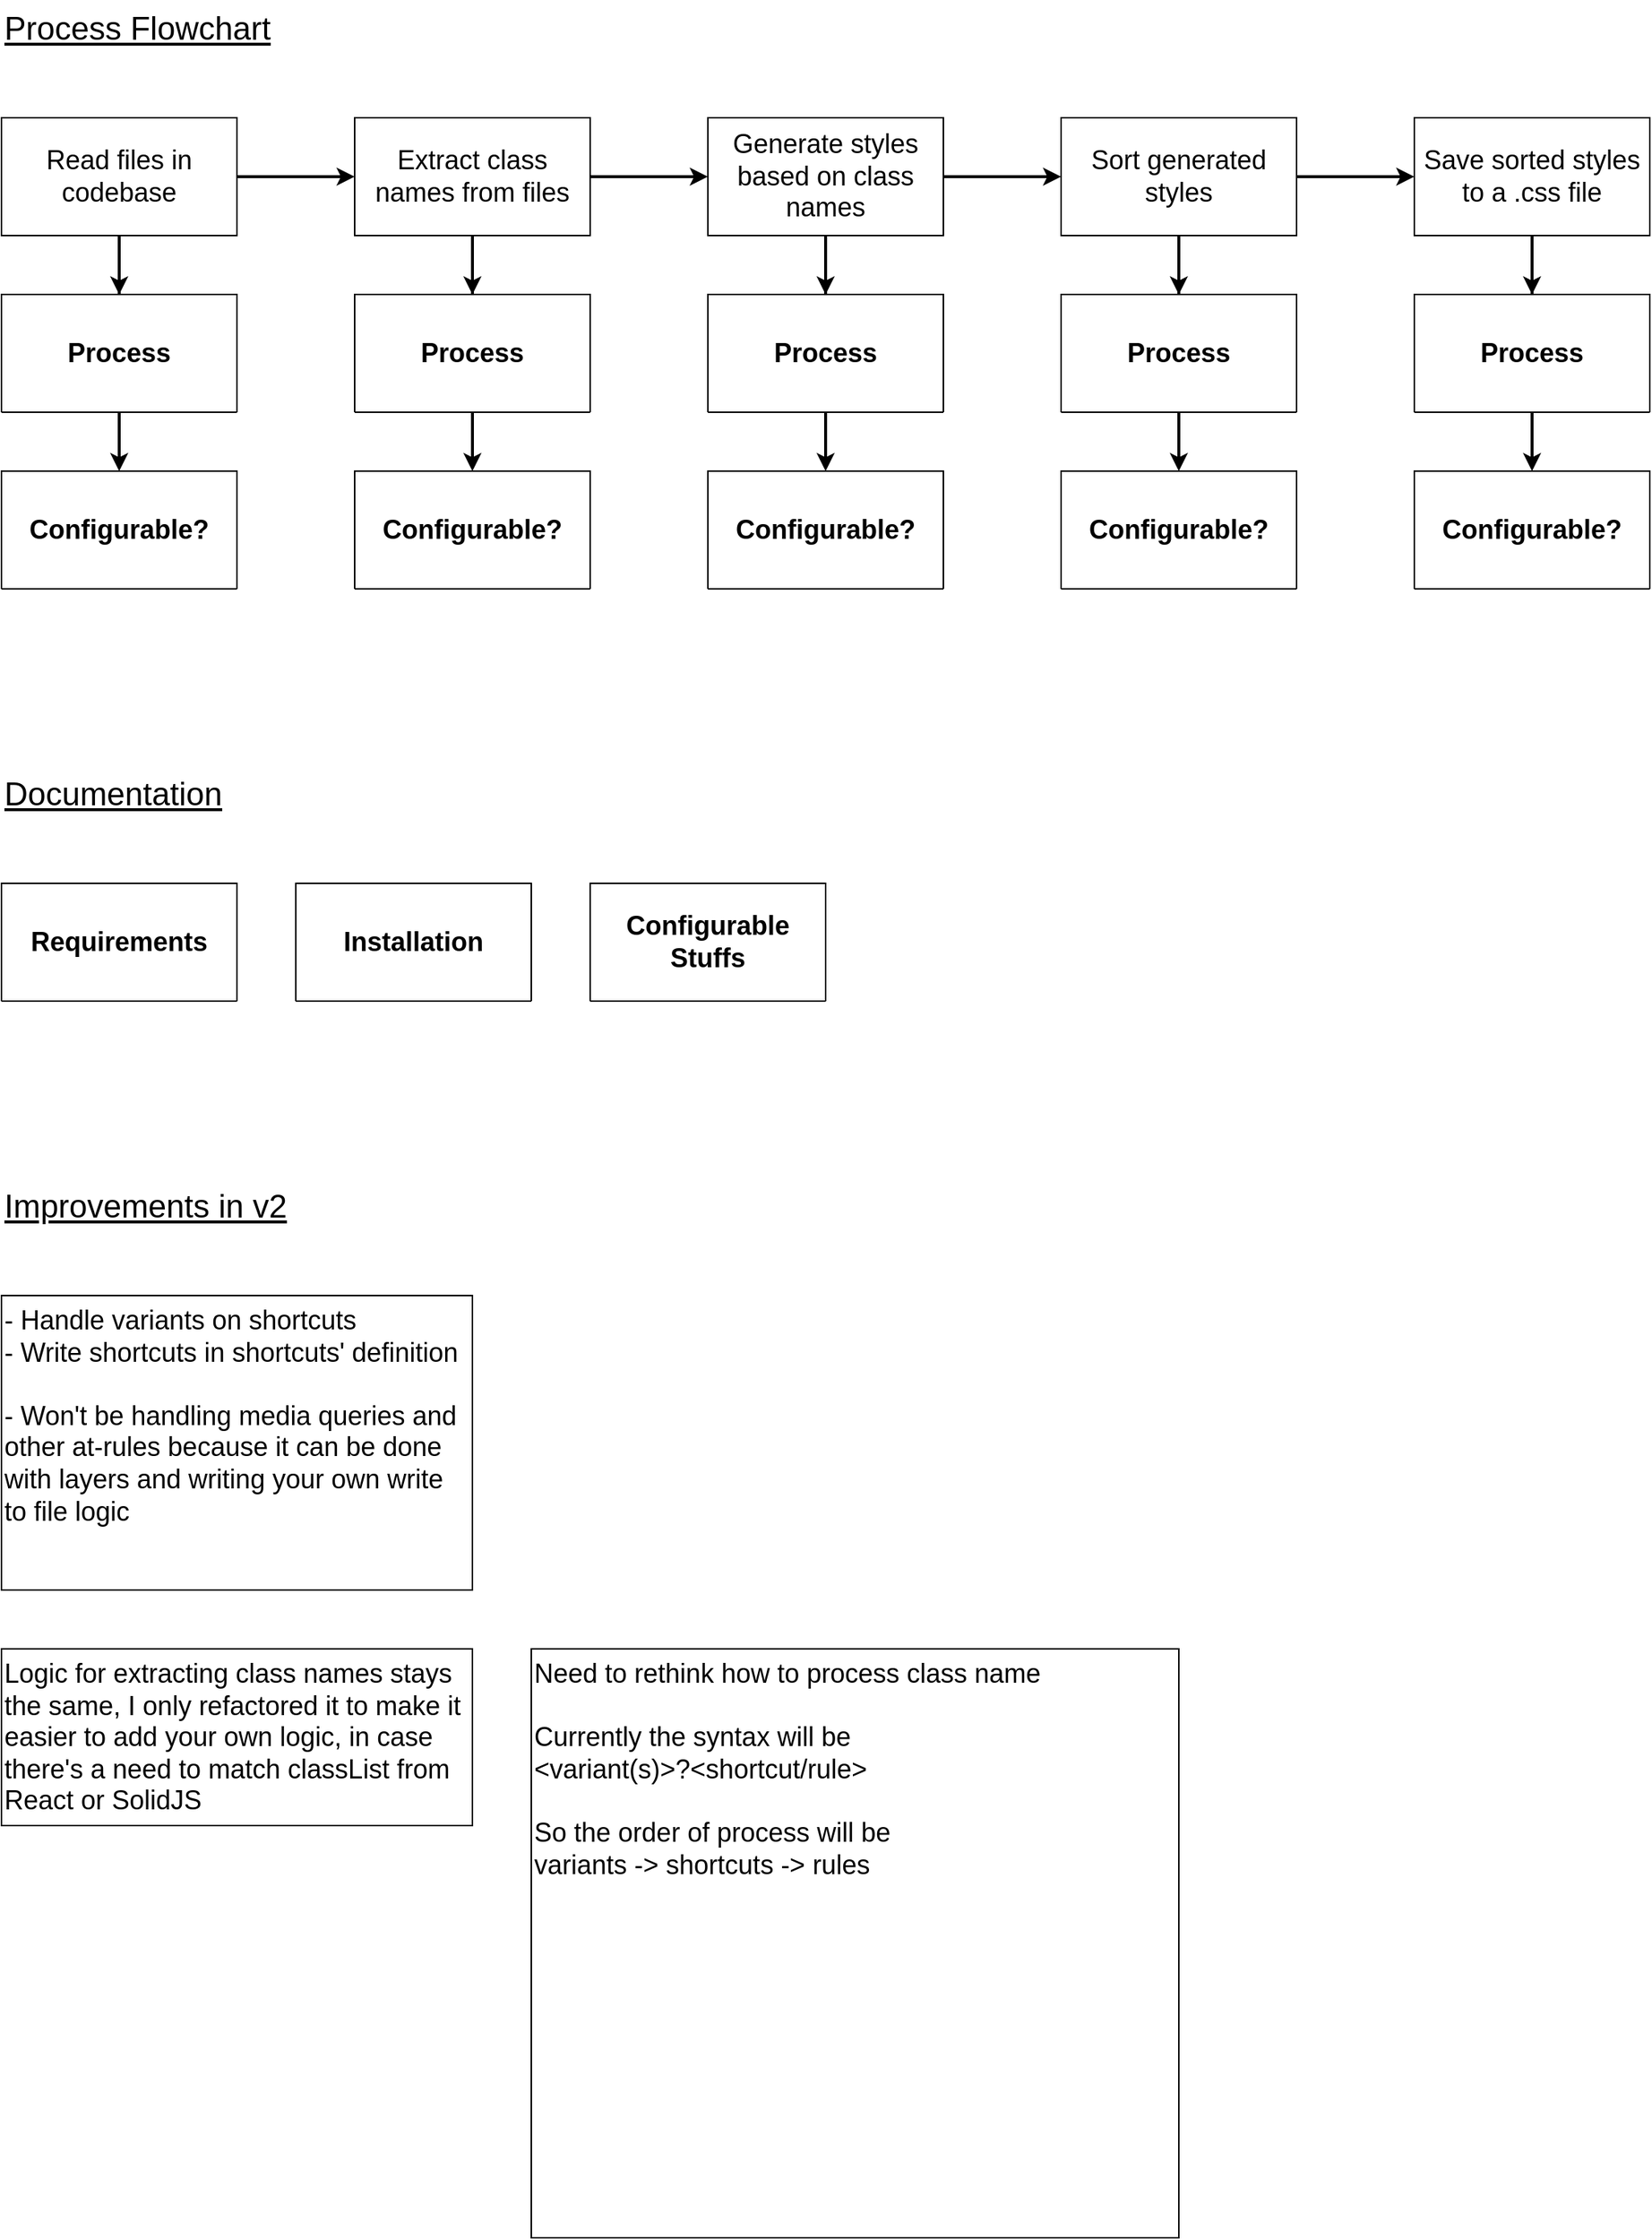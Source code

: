 <mxfile>
    <diagram id="x08ugheSv0ZatPznFa_V" name="General Process">
        <mxGraphModel dx="982" dy="602" grid="1" gridSize="10" guides="0" tooltips="1" connect="1" arrows="1" fold="1" page="1" pageScale="1" pageWidth="1200" pageHeight="1920" math="0" shadow="0">
            <root>
                <mxCell id="0"/>
                <mxCell id="1" parent="0"/>
                <mxCell id="2" value="Process Flowchart" style="text;html=1;strokeColor=none;fillColor=none;align=left;verticalAlign=middle;rounded=0;fontSize=22;fontStyle=4" parent="1" vertex="1">
                    <mxGeometry x="40" y="40" width="120" height="40" as="geometry"/>
                </mxCell>
                <mxCell id="16" style="edgeStyle=none;html=1;entryX=0.5;entryY=0;entryDx=0;entryDy=0;strokeWidth=2;fontSize=18;exitX=0.5;exitY=1;exitDx=0;exitDy=0;" parent="1" source="3" target="23" edge="1">
                    <mxGeometry relative="1" as="geometry"/>
                </mxCell>
                <mxCell id="33" style="edgeStyle=none;html=1;exitX=0.5;exitY=1;exitDx=0;exitDy=0;entryX=0.5;entryY=0;entryDx=0;entryDy=0;strokeWidth=2;fontSize=18;" parent="1" source="3" target="31" edge="1">
                    <mxGeometry relative="1" as="geometry"/>
                </mxCell>
                <mxCell id="3" value="Read files in codebase" style="rounded=0;whiteSpace=wrap;html=1;fontSize=18;" parent="1" vertex="1">
                    <mxGeometry x="40" y="120" width="160" height="80" as="geometry"/>
                </mxCell>
                <mxCell id="10" style="edgeStyle=none;html=1;entryX=0;entryY=0.5;entryDx=0;entryDy=0;strokeWidth=2;fontSize=18;" parent="1" source="4" target="5" edge="1">
                    <mxGeometry relative="1" as="geometry"/>
                </mxCell>
                <mxCell id="17" style="edgeStyle=none;html=1;entryX=0.5;entryY=0;entryDx=0;entryDy=0;strokeWidth=2;fontSize=18;exitX=0.5;exitY=1;exitDx=0;exitDy=0;" parent="1" source="4" target="22" edge="1">
                    <mxGeometry relative="1" as="geometry">
                        <Array as="points"/>
                    </mxGeometry>
                </mxCell>
                <mxCell id="28" style="edgeStyle=none;html=1;exitX=0.5;exitY=1;exitDx=0;exitDy=0;entryX=0.5;entryY=0;entryDx=0;entryDy=0;strokeWidth=2;fontSize=18;" parent="1" source="4" target="25" edge="1">
                    <mxGeometry relative="1" as="geometry"/>
                </mxCell>
                <mxCell id="4" value="Extract class names from files" style="rounded=0;whiteSpace=wrap;html=1;fontSize=18;" parent="1" vertex="1">
                    <mxGeometry x="280" y="120" width="160" height="80" as="geometry"/>
                </mxCell>
                <mxCell id="11" style="edgeStyle=none;html=1;entryX=0;entryY=0.5;entryDx=0;entryDy=0;strokeWidth=2;fontSize=18;" parent="1" source="5" target="6" edge="1">
                    <mxGeometry relative="1" as="geometry"/>
                </mxCell>
                <mxCell id="15" style="edgeStyle=none;html=1;strokeWidth=2;fontSize=18;entryX=0.5;entryY=0;entryDx=0;entryDy=0;exitX=0.5;exitY=1;exitDx=0;exitDy=0;" parent="1" source="5" target="29" edge="1">
                    <mxGeometry relative="1" as="geometry">
                        <mxPoint x="120" y="440" as="targetPoint"/>
                        <Array as="points"/>
                    </mxGeometry>
                </mxCell>
                <mxCell id="36" style="edgeStyle=none;html=1;exitX=0.5;exitY=1;exitDx=0;exitDy=0;entryX=0.5;entryY=0;entryDx=0;entryDy=0;strokeWidth=2;fontSize=18;" parent="1" source="5" target="34" edge="1">
                    <mxGeometry relative="1" as="geometry"/>
                </mxCell>
                <mxCell id="5" value="Generate styles based on class names" style="rounded=0;whiteSpace=wrap;html=1;fontSize=18;" parent="1" vertex="1">
                    <mxGeometry x="520" y="120" width="160" height="80" as="geometry"/>
                </mxCell>
                <mxCell id="12" style="edgeStyle=none;html=1;entryX=0;entryY=0.5;entryDx=0;entryDy=0;strokeWidth=2;fontSize=18;" parent="1" source="6" target="7" edge="1">
                    <mxGeometry relative="1" as="geometry"/>
                </mxCell>
                <mxCell id="42" style="edgeStyle=none;html=1;exitX=0.5;exitY=1;exitDx=0;exitDy=0;entryX=0.5;entryY=0;entryDx=0;entryDy=0;strokeWidth=2;fontSize=18;" parent="1" source="6" target="40" edge="1">
                    <mxGeometry relative="1" as="geometry"/>
                </mxCell>
                <mxCell id="45" style="edgeStyle=none;html=1;exitX=0.5;exitY=1;exitDx=0;exitDy=0;entryX=0.5;entryY=0;entryDx=0;entryDy=0;strokeWidth=2;fontSize=18;" parent="1" source="6" target="43" edge="1">
                    <mxGeometry relative="1" as="geometry"/>
                </mxCell>
                <mxCell id="6" value="Sort generated styles" style="rounded=0;whiteSpace=wrap;html=1;fontSize=18;" parent="1" vertex="1">
                    <mxGeometry x="760" y="120" width="160" height="80" as="geometry"/>
                </mxCell>
                <mxCell id="48" style="edgeStyle=none;html=1;exitX=0.5;exitY=1;exitDx=0;exitDy=0;entryX=0.5;entryY=0;entryDx=0;entryDy=0;strokeWidth=2;fontSize=18;" parent="1" source="7" target="46" edge="1">
                    <mxGeometry relative="1" as="geometry"/>
                </mxCell>
                <mxCell id="51" style="edgeStyle=none;html=1;exitX=0.5;exitY=1;exitDx=0;exitDy=0;entryX=0.5;entryY=0;entryDx=0;entryDy=0;strokeWidth=2;fontSize=18;" parent="1" source="7" target="49" edge="1">
                    <mxGeometry relative="1" as="geometry"/>
                </mxCell>
                <mxCell id="7" value="Save sorted styles to a .css file" style="rounded=0;whiteSpace=wrap;html=1;fontSize=18;" parent="1" vertex="1">
                    <mxGeometry x="1000" y="120" width="160" height="80" as="geometry"/>
                </mxCell>
                <mxCell id="9" value="" style="endArrow=classic;html=1;fontSize=18;strokeWidth=2;exitX=1;exitY=0.5;exitDx=0;exitDy=0;entryX=0;entryY=0.5;entryDx=0;entryDy=0;" parent="1" source="3" target="4" edge="1">
                    <mxGeometry width="50" height="50" relative="1" as="geometry">
                        <mxPoint x="210" y="170" as="sourcePoint"/>
                        <mxPoint x="240" y="160" as="targetPoint"/>
                    </mxGeometry>
                </mxCell>
                <mxCell id="53" value="Documentation" style="text;html=1;strokeColor=none;fillColor=none;align=left;verticalAlign=middle;rounded=0;fontSize=22;fontStyle=4" parent="1" vertex="1">
                    <mxGeometry x="40" y="560" width="120" height="40" as="geometry"/>
                </mxCell>
                <mxCell id="54" value="Requirements" style="swimlane;whiteSpace=wrap;html=1;fontSize=18;startSize=80;" parent="1" vertex="1" collapsed="1">
                    <mxGeometry x="40" y="640" width="160" height="80" as="geometry">
                        <mxRectangle x="40" y="640" width="160" height="240" as="alternateBounds"/>
                    </mxGeometry>
                </mxCell>
                <mxCell id="55" value="Node.js&lt;br&gt;&lt;br&gt;npm packages:&lt;br&gt;- fast-glob&lt;br&gt;- cssesc&lt;br&gt;- @iconify/utils&lt;br&gt;- @iconify/json" style="rounded=0;whiteSpace=wrap;html=1;fontSize=18;align=left;verticalAlign=top;" parent="54" vertex="1">
                    <mxGeometry y="80" width="160" height="160" as="geometry"/>
                </mxCell>
                <mxCell id="57" value="Configurable Stuffs" style="swimlane;whiteSpace=wrap;html=1;fontSize=18;startSize=80;" parent="1" vertex="1" collapsed="1">
                    <mxGeometry x="440" y="640" width="160" height="80" as="geometry">
                        <mxRectangle x="440" y="640" width="440" height="480" as="alternateBounds"/>
                    </mxGeometry>
                </mxCell>
                <mxCell id="58" value="line 18 - const files - Defines the glob patterns to grab specific files&lt;br&gt;&lt;br&gt;line 193 - const shortcuts - Defines shortcuts to set multiple rules with just one class name&lt;br&gt;&lt;br&gt;line 321 to 358 - each logical section of code - Defines the rules to generate CSS styles&lt;br&gt;&lt;br&gt;line 374 - const layers - Defines layers and their order for sorting the generated CSS styles&lt;br&gt;&lt;br&gt;line 411 to 423 - each if statement - Defines special sorting cases to amend issues caused by the default sorting behavior when sorting by selectors&lt;br&gt;&lt;br&gt;line 435 - const outputFilePath - Defines the filepath to write the sorted CSS styles to" style="rounded=0;whiteSpace=wrap;html=1;fontSize=18;align=left;verticalAlign=top;" parent="57" vertex="1">
                    <mxGeometry y="80" width="440" height="400" as="geometry"/>
                </mxCell>
                <mxCell id="59" value="Installation" style="swimlane;whiteSpace=wrap;html=1;fontSize=18;startSize=80;" parent="1" vertex="1" collapsed="1">
                    <mxGeometry x="240" y="640" width="160" height="80" as="geometry">
                        <mxRectangle x="240" y="640" width="400" height="400" as="alternateBounds"/>
                    </mxGeometry>
                </mxCell>
                <mxCell id="60" value="Set up your project like you normally would&lt;br&gt;&lt;br&gt;Install npm packages specified in Requirements&lt;br&gt;&lt;br&gt;Extract to &amp;lt;project root&amp;gt;/&amp;lt;new folder&amp;gt;&lt;br&gt;&lt;br&gt;Modify package.json:&lt;br&gt;- Define a new command with the value &quot;node ./&amp;lt;new folder&amp;gt;/&amp;lt;no name yet&amp;gt;.css&quot;&lt;br&gt;&lt;br&gt;- Define new &quot;pre&quot; commands with the value &quot;npm run &amp;lt;new command&amp;gt;&quot; so that the CSS will be generated first before building your project" style="rounded=0;whiteSpace=wrap;html=1;fontSize=18;align=left;verticalAlign=top;" parent="59" vertex="1">
                    <mxGeometry y="80" width="400" height="320" as="geometry"/>
                </mxCell>
                <mxCell id="49" value="Configurable?" style="swimlane;whiteSpace=wrap;html=1;fontSize=18;startSize=80;" parent="1" vertex="1" collapsed="1">
                    <mxGeometry x="1000" y="360" width="160" height="80" as="geometry">
                        <mxRectangle x="1000" y="360" width="160" height="160" as="alternateBounds"/>
                    </mxGeometry>
                </mxCell>
                <mxCell id="50" value="No" style="rounded=0;whiteSpace=wrap;html=1;fontSize=18;align=left;verticalAlign=top;" parent="49" vertex="1">
                    <mxGeometry y="80" width="160" height="80" as="geometry"/>
                </mxCell>
                <mxCell id="43" value="Configurable?" style="swimlane;whiteSpace=wrap;html=1;fontSize=18;startSize=80;" parent="1" vertex="1" collapsed="1">
                    <mxGeometry x="760" y="360" width="160" height="80" as="geometry">
                        <mxRectangle x="760" y="360" width="280" height="240" as="alternateBounds"/>
                    </mxGeometry>
                </mxCell>
                <mxCell id="44" value="Yes&lt;br&gt;&lt;br&gt;Layers array in the object&lt;br&gt;&lt;br&gt;But special case sorting requires writing the logic yourself" style="rounded=0;whiteSpace=wrap;html=1;fontSize=18;align=left;verticalAlign=top;" parent="43" vertex="1">
                    <mxGeometry y="80" width="280" height="160" as="geometry"/>
                </mxCell>
                <mxCell id="34" value="Configurable?" style="swimlane;whiteSpace=wrap;html=1;fontSize=18;startSize=80;" parent="1" vertex="1" collapsed="1">
                    <mxGeometry x="520" y="360" width="160" height="80" as="geometry">
                        <mxRectangle x="520" y="360" width="200" height="240" as="alternateBounds"/>
                    </mxGeometry>
                </mxCell>
                <mxCell id="35" value="Yes&lt;br&gt;&lt;br&gt;Shortcuts, rules&lt;br&gt;&lt;br&gt;As for variants, it looks like you have to write the logic yourself" style="rounded=0;whiteSpace=wrap;html=1;fontSize=18;align=left;verticalAlign=top;" parent="34" vertex="1">
                    <mxGeometry y="80" width="200" height="160" as="geometry"/>
                </mxCell>
                <mxCell id="25" value="Configurable?" style="swimlane;whiteSpace=wrap;html=1;fontSize=18;startSize=80;" parent="1" vertex="1" collapsed="1">
                    <mxGeometry x="280" y="360" width="160" height="80" as="geometry">
                        <mxRectangle x="280" y="360" width="160" height="200" as="alternateBounds"/>
                    </mxGeometry>
                </mxCell>
                <mxCell id="26" value="No&lt;br&gt;&lt;br&gt;Basically need to write your own extraction logic" style="rounded=0;whiteSpace=wrap;html=1;fontSize=18;align=left;verticalAlign=top;" parent="25" vertex="1">
                    <mxGeometry y="80" width="160" height="120" as="geometry"/>
                </mxCell>
                <mxCell id="23" value="Configurable?" style="swimlane;whiteSpace=wrap;html=1;fontSize=18;startSize=80;" parent="1" vertex="1" collapsed="1">
                    <mxGeometry x="40" y="360" width="160" height="80" as="geometry">
                        <mxRectangle x="40" y="360" width="160" height="170" as="alternateBounds"/>
                    </mxGeometry>
                </mxCell>
                <mxCell id="13" value="Yes&lt;br&gt;&lt;br&gt;Glob patterns" style="rounded=0;whiteSpace=wrap;html=1;fontSize=18;align=left;verticalAlign=top;" parent="23" vertex="1">
                    <mxGeometry y="80" width="160" height="90" as="geometry"/>
                </mxCell>
                <mxCell id="46" value="Process" style="swimlane;whiteSpace=wrap;html=1;fontSize=18;startSize=80;" parent="1" vertex="1" collapsed="1">
                    <mxGeometry x="1000" y="240" width="160" height="80" as="geometry">
                        <mxRectangle x="1000" y="480" width="360" height="440" as="alternateBounds"/>
                    </mxGeometry>
                </mxCell>
                <mxCell id="47" value="Create a new string&lt;br&gt;&lt;br&gt;Then for each layer array, add a CSS comment for the layer to the string&lt;br&gt;&lt;br&gt;Then for each rule in layer array&lt;br&gt;&lt;br&gt;if isShortcut is true, build merged selectors (by checking current selector with the next selector)&lt;br&gt;&lt;br&gt;if false, build selectors individually&lt;br&gt;&lt;br&gt;Finally, write the fully built string to a file&lt;br&gt;&lt;br&gt;(Used a file stream instead)" style="rounded=0;whiteSpace=wrap;html=1;fontSize=18;align=left;verticalAlign=top;" parent="46" vertex="1">
                    <mxGeometry y="80" width="360" height="360" as="geometry"/>
                </mxCell>
                <mxCell id="40" value="Process" style="swimlane;whiteSpace=wrap;html=1;fontSize=18;startSize=80;" parent="1" vertex="1" collapsed="1">
                    <mxGeometry x="760" y="240" width="160" height="80" as="geometry">
                        <mxRectangle x="760" y="240" width="400" height="440" as="alternateBounds"/>
                    </mxGeometry>
                </mxCell>
                <mxCell id="41" value="There will be 2 sorts, first by layers, then by selector length (to handle variant specificity)&lt;br&gt;&lt;br&gt;Define an object of arrays of strings containing the order of layers, from top to bottom, each property is set to an empty array&lt;br&gt;&lt;br&gt;Then check the layer property of each object, if it matches, push it into the array&lt;br&gt;&lt;br&gt;Then sort the each layer array by extracting a part of the selector and counting its length, it should not extract the pseudos&lt;br&gt;(Not sure if this is a good way to sort by variants)&lt;br&gt;(Decided to use localeCompare(), then sort again but it handles special cases)" style="rounded=0;whiteSpace=wrap;html=1;fontSize=18;align=left;verticalAlign=top;" parent="40" vertex="1">
                    <mxGeometry y="80" width="400" height="360" as="geometry"/>
                </mxCell>
                <mxCell id="29" value="Process" style="swimlane;whiteSpace=wrap;html=1;fontSize=18;startSize=80;" parent="1" vertex="1" collapsed="1">
                    <mxGeometry x="520" y="240" width="160" height="80" as="geometry">
                        <mxRectangle x="520" y="240" width="840" height="1560" as="alternateBounds"/>
                    </mxGeometry>
                </mxCell>
                <mxCell id="18" value="The extracted class names can be either a shortcut or a rule&lt;br&gt;&lt;br&gt;A shortcut is a replacement of writing a bunch of rules&lt;br&gt;A rule is what decides the style to generate&lt;br&gt;&lt;br&gt;So need to check for shortcuts first, before checking for rules&lt;br&gt;&lt;br&gt;Start by making an array for storing objects with these properties:&lt;br&gt;- className - It's the same one from extracted class names&lt;br&gt;- isShortcut - A flag&lt;br&gt;- layer - Used to sort the styles by layers&lt;br&gt;- rules - An array of strings, used by shortcuts to populate the rules it replaces, rules by themselves are simply copied into it&lt;br&gt;- variantTransformations - An array of arrays of functions, used in storing variant transformations, to be applied to rules when generating style (wait, this feels not needed)&lt;br&gt;- generatedStyles - An array of objects with selector and body properties, done so to allow style merging&lt;br&gt;&lt;br&gt;Then define an object of shortcut definitions, key is the shortcut, value is the rules it replaces&lt;br&gt;&lt;br&gt;Then for each class name, check if it matches a shortcut, then add the value to the rules property of the object, then set layer property&lt;br&gt;&lt;br&gt;Now every class has an array of rules, this array will be used to generate styles&lt;br&gt;&lt;br&gt;But rules might contain variants, to apply combinators and pseudos&lt;br&gt;&lt;br&gt;In order to handle this, a formal syntax of the rule is required, this is what I came up with:&lt;br&gt;&amp;lt;variant(s)&amp;gt;?&amp;lt;rule&amp;gt;&lt;br&gt;&lt;br&gt;Which means for each rule, need to check for variants first, before the rule itself&lt;br&gt;&lt;br&gt;Variants:&lt;br&gt;_ - Descendant combinator&lt;br&gt;~ - Sibling combinator&lt;br&gt;&amp;gt; - Child combinator&lt;br&gt;+ - Adjacent combinator&lt;br&gt;| - Namespace combinator&lt;br&gt;: - Pseudo-class&lt;br&gt;:: - Pseudo-element&lt;br&gt;&lt;br&gt;Not sure about ID, class, and attibute selectors&lt;br&gt;&lt;br&gt;Start by extract the variants portion&lt;br&gt;&lt;br&gt;If it's not empty, proceed to check the portion&lt;br&gt;&lt;br&gt;If portion starts with &amp;lt;insert variant representation character&amp;gt;, then add the &amp;lt;appropriate vairant transformation&amp;gt; to the array, remove the matched variant from the portion, then recheck portion&lt;br&gt;&lt;br&gt;The array should be empty if the rule has no variants&lt;br&gt;&lt;br&gt;(This can be remade to create, escape and store to the selector property)&lt;br&gt;&lt;br&gt;Finally, now is the time to check each rule in the rule array of each object&lt;br&gt;&lt;br&gt;There's 2 rule that I'm using&lt;br&gt;- icon_&amp;lt;collection-name&amp;gt;_&amp;lt;icon-name&amp;gt; - This is for using Iconify's pure CSS icons&lt;br&gt;- &amp;lt;property-name&amp;gt;:&amp;lt;value_or_values&amp;gt; - Almost identical to CSS' syntax, but spaces in &amp;lt;value_or_values&amp;gt; are replaced with underscores&lt;br&gt;&lt;br&gt;Rules are placed from more specific to more generic&lt;br&gt;&lt;br&gt;If the rule match a rule syntax, perform the rule syntax's operation, then apply variants, then add to style property of object, then set the layer property if isShortcut is false&lt;br&gt;&lt;br&gt;(This can be remade to just perform the rule syntax's operation and store to the body property, then set the layer property)" style="rounded=0;whiteSpace=wrap;html=1;fontSize=18;align=left;verticalAlign=top;" parent="29" vertex="1">
                    <mxGeometry y="80" width="840" height="1480" as="geometry"/>
                </mxCell>
                <mxCell id="22" value="Process" style="swimlane;whiteSpace=wrap;html=1;fontSize=18;startSize=80;" parent="1" vertex="1" collapsed="1">
                    <mxGeometry x="280" y="240" width="160" height="80" as="geometry">
                        <mxRectangle x="280" y="240" width="400" height="440" as="alternateBounds"/>
                    </mxGeometry>
                </mxCell>
                <mxCell id="14" value="Match starting HTML tags in file&lt;br&gt;&lt;br&gt;Then match for the class attribute in the tag&lt;br&gt;&lt;br&gt;Then check what wraps the value of class attribute&lt;br&gt;&lt;br&gt;If {}, match for ``, '' and &quot;&quot;, then extract space-seperated class names in '' and &quot;&quot;, then recheck ``&lt;br&gt;&lt;br&gt;If ``, match for {}, extract space-seperated class names in ``, then recheck {}&lt;br&gt;&lt;br&gt;If '' or &quot;&quot;, extract space-seperated class names in '' or &quot;&quot;" style="rounded=0;whiteSpace=wrap;html=1;fontSize=18;align=left;verticalAlign=top;" parent="22" vertex="1">
                    <mxGeometry y="80" width="400" height="360" as="geometry"/>
                </mxCell>
                <mxCell id="31" value="Process" style="swimlane;whiteSpace=wrap;html=1;fontSize=18;startSize=80;" parent="1" vertex="1" collapsed="1">
                    <mxGeometry x="40" y="240" width="160" height="80" as="geometry">
                        <mxRectangle x="40" y="480" width="200" height="200" as="alternateBounds"/>
                    </mxGeometry>
                </mxCell>
                <mxCell id="32" value="Define glob patterns&lt;br&gt;&lt;br&gt;Then glob the files&lt;br&gt;&lt;br&gt;Then read the files" style="rounded=0;whiteSpace=wrap;html=1;fontSize=18;align=left;verticalAlign=top;" parent="31" vertex="1">
                    <mxGeometry y="80" width="200" height="120" as="geometry"/>
                </mxCell>
                <mxCell id="61" value="Improvements in v2" style="text;html=1;strokeColor=none;fillColor=none;align=left;verticalAlign=middle;rounded=0;fontSize=22;fontStyle=4" vertex="1" parent="1">
                    <mxGeometry x="40" y="840" width="120" height="40" as="geometry"/>
                </mxCell>
                <mxCell id="63" value="- Handle variants on shortcuts&lt;br&gt;- Write shortcuts in shortcuts' definition&lt;br&gt;&lt;br&gt;- Won't be handling media queries and other at-rules because it can be done with layers and writing your own write to file logic" style="rounded=0;whiteSpace=wrap;html=1;fontSize=18;align=left;verticalAlign=top;" vertex="1" parent="1">
                    <mxGeometry x="40" y="920" width="320" height="200" as="geometry"/>
                </mxCell>
                <mxCell id="65" value="Logic for extracting class names stays the same, I only refactored it to make it easier to add your own logic, in case there's a need to match classList from React or SolidJS" style="rounded=0;whiteSpace=wrap;html=1;fontSize=18;align=left;verticalAlign=top;" vertex="1" parent="1">
                    <mxGeometry x="40" y="1160" width="320" height="120" as="geometry"/>
                </mxCell>
                <mxCell id="lbyWl4ZqXJbP8VXSH28s-65" value="Need to rethink how to process class name&lt;br&gt;&lt;br&gt;Currently the syntax will be&lt;br&gt;&amp;lt;variant(s)&amp;gt;?&amp;lt;shortcut/rule&amp;gt;&lt;br&gt;&lt;br&gt;So the order of process will be&lt;br&gt;variants -&amp;gt; shortcuts -&amp;gt; rules" style="rounded=0;whiteSpace=wrap;html=1;fontSize=18;align=left;verticalAlign=top;" vertex="1" parent="1">
                    <mxGeometry x="400" y="1160" width="440" height="400" as="geometry"/>
                </mxCell>
            </root>
        </mxGraphModel>
    </diagram>
    <diagram id="sbc64DdEYKdtM9Afcf2m" name="Archived">
        <mxGraphModel dx="982" dy="602" grid="1" gridSize="10" guides="1" tooltips="1" connect="1" arrows="1" fold="1" page="1" pageScale="1" pageWidth="1200" pageHeight="1920" math="0" shadow="0">
            <root>
                <mxCell id="0"/>
                <mxCell id="1" parent="0"/>
                <mxCell id="0h5pCzQgbhbjylbBB7HQ-1" value="&lt;div style=&quot;color: rgb(204, 204, 204); background-color: rgb(31, 31, 31); font-family: &amp;quot;Cascadia Code&amp;quot;, Consolas, &amp;quot;Courier New&amp;quot;, monospace, Consolas, &amp;quot;Courier New&amp;quot;, monospace; font-size: 18px; line-height: 24px;&quot;&gt;&lt;div&gt;&lt;span style=&quot;color: #6a9955;&quot;&gt;// Generate styles based on the extracted class names&lt;/span&gt;&lt;/div&gt;&lt;div&gt;&lt;span style=&quot;color: #6a9955;&quot;&gt;// ===&lt;/span&gt;&lt;/div&gt;&lt;div&gt;&lt;span style=&quot;color: #6a9955;&quot;&gt;// Each regex has implied specificity&lt;/span&gt;&lt;/div&gt;&lt;div&gt;&lt;span style=&quot;color: #6a9955;&quot;&gt;// The more specific regex should be placed higher on the if else if chain&lt;/span&gt;&lt;/div&gt;&lt;div&gt;&lt;span style=&quot;color: #6a9955;&quot;&gt;// Note: strings are treated as regex by string.match()&lt;/span&gt;&lt;/div&gt;&lt;br&gt;&lt;div&gt;&lt;span style=&quot;color: #6a9955;&quot;&gt;// Need to figure out:&lt;/span&gt;&lt;/div&gt;&lt;div&gt;&lt;span style=&quot;color: #6a9955;&quot;&gt;// Shortcuts - replace the shortcut with class names in extractedClassNames beforehand&lt;/span&gt;&lt;/div&gt;&lt;div&gt;&lt;span style=&quot;color: #6a9955;&quot;&gt;// Layers - Ganerate an object to store information of the style generated&lt;/span&gt;&lt;/div&gt;&lt;div&gt;&lt;span style=&quot;color: #6a9955;&quot;&gt;// Variants - Combinators, pseudo-classes, and pseudo-elements&lt;/span&gt;&lt;/div&gt;&lt;div&gt;&lt;span style=&quot;color: #6a9955;&quot;&gt;// Merging? - This makes more sense with shortcuts&lt;/span&gt;&lt;/div&gt;&lt;div&gt;&lt;span style=&quot;color: #6a9955;&quot;&gt;// Sorting the generated styles - Sort by layers first, then what?&lt;/span&gt;&lt;/div&gt;&lt;div&gt;&lt;span style=&quot;color: #6a9955;&quot;&gt;// Maybe count the number of variants in the style and sort based on that?&lt;/span&gt;&lt;/div&gt;&lt;br&gt;&lt;div&gt;&lt;span style=&quot;color: #6a9955;&quot;&gt;// Add support for Iconify&lt;/span&gt;&lt;/div&gt;&lt;/div&gt;" style="text;html=1;strokeColor=none;fillColor=none;align=left;verticalAlign=top;rounded=0;" vertex="1" parent="1">
                    <mxGeometry x="40" y="40" width="200" height="40" as="geometry"/>
                </mxCell>
            </root>
        </mxGraphModel>
    </diagram>
</mxfile>
